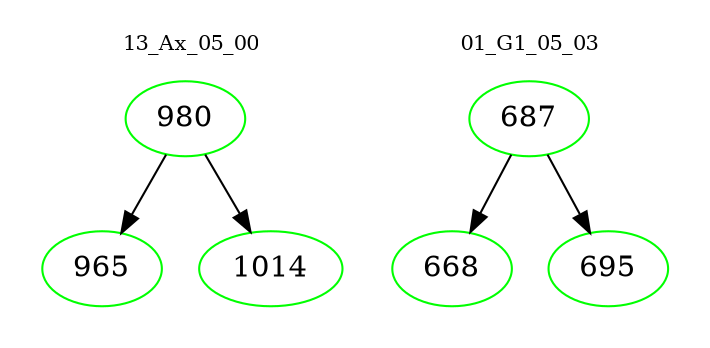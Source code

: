 digraph{
subgraph cluster_0 {
color = white
label = "13_Ax_05_00";
fontsize=10;
T0_980 [label="980", color="green"]
T0_980 -> T0_965 [color="black"]
T0_965 [label="965", color="green"]
T0_980 -> T0_1014 [color="black"]
T0_1014 [label="1014", color="green"]
}
subgraph cluster_1 {
color = white
label = "01_G1_05_03";
fontsize=10;
T1_687 [label="687", color="green"]
T1_687 -> T1_668 [color="black"]
T1_668 [label="668", color="green"]
T1_687 -> T1_695 [color="black"]
T1_695 [label="695", color="green"]
}
}
